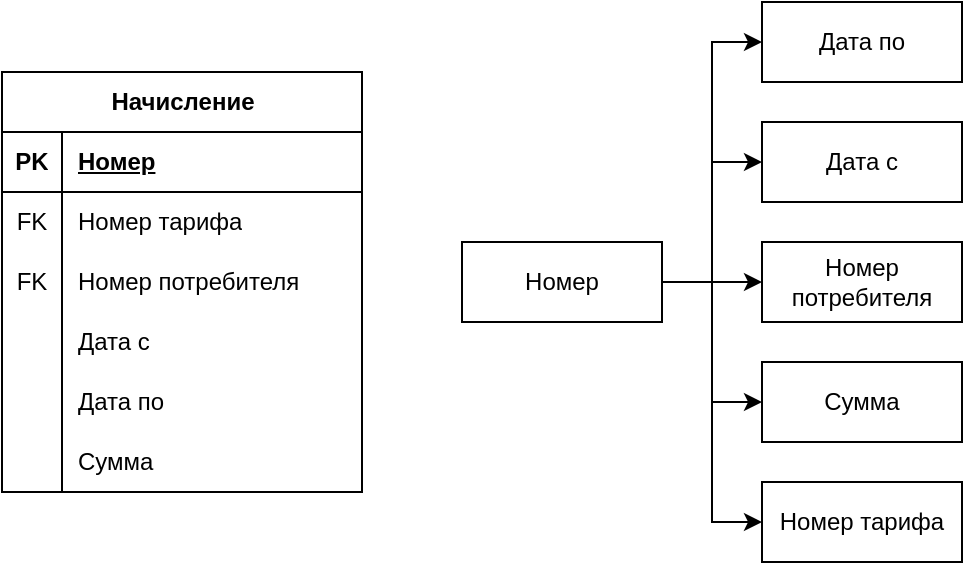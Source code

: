 <mxfile version="23.1.5" type="device">
  <diagram name="Страница — 1" id="x2oQpDnORy-dT7_K482B">
    <mxGraphModel dx="792" dy="1236" grid="1" gridSize="10" guides="1" tooltips="1" connect="1" arrows="1" fold="1" page="1" pageScale="1" pageWidth="827" pageHeight="1169" math="0" shadow="0">
      <root>
        <mxCell id="0" />
        <mxCell id="1" parent="0" />
        <mxCell id="T_QbntAHPYRBAHU0QV9V-1" value="Начисление" style="shape=table;startSize=30;container=1;collapsible=1;childLayout=tableLayout;fixedRows=1;rowLines=0;fontStyle=1;align=center;resizeLast=1;html=1;" vertex="1" parent="1">
          <mxGeometry x="460" y="430" width="180" height="210" as="geometry" />
        </mxCell>
        <mxCell id="T_QbntAHPYRBAHU0QV9V-2" value="" style="shape=tableRow;horizontal=0;startSize=0;swimlaneHead=0;swimlaneBody=0;fillColor=none;collapsible=0;dropTarget=0;points=[[0,0.5],[1,0.5]];portConstraint=eastwest;top=0;left=0;right=0;bottom=1;" vertex="1" parent="T_QbntAHPYRBAHU0QV9V-1">
          <mxGeometry y="30" width="180" height="30" as="geometry" />
        </mxCell>
        <mxCell id="T_QbntAHPYRBAHU0QV9V-3" value="PK" style="shape=partialRectangle;connectable=0;fillColor=none;top=0;left=0;bottom=0;right=0;fontStyle=1;overflow=hidden;whiteSpace=wrap;html=1;" vertex="1" parent="T_QbntAHPYRBAHU0QV9V-2">
          <mxGeometry width="30" height="30" as="geometry">
            <mxRectangle width="30" height="30" as="alternateBounds" />
          </mxGeometry>
        </mxCell>
        <mxCell id="T_QbntAHPYRBAHU0QV9V-4" value="Номер" style="shape=partialRectangle;connectable=0;fillColor=none;top=0;left=0;bottom=0;right=0;align=left;spacingLeft=6;fontStyle=5;overflow=hidden;whiteSpace=wrap;html=1;" vertex="1" parent="T_QbntAHPYRBAHU0QV9V-2">
          <mxGeometry x="30" width="150" height="30" as="geometry">
            <mxRectangle width="150" height="30" as="alternateBounds" />
          </mxGeometry>
        </mxCell>
        <mxCell id="T_QbntAHPYRBAHU0QV9V-5" value="" style="shape=tableRow;horizontal=0;startSize=0;swimlaneHead=0;swimlaneBody=0;fillColor=none;collapsible=0;dropTarget=0;points=[[0,0.5],[1,0.5]];portConstraint=eastwest;top=0;left=0;right=0;bottom=0;" vertex="1" parent="T_QbntAHPYRBAHU0QV9V-1">
          <mxGeometry y="60" width="180" height="30" as="geometry" />
        </mxCell>
        <mxCell id="T_QbntAHPYRBAHU0QV9V-6" value="FK" style="shape=partialRectangle;connectable=0;fillColor=none;top=0;left=0;bottom=0;right=0;editable=1;overflow=hidden;whiteSpace=wrap;html=1;" vertex="1" parent="T_QbntAHPYRBAHU0QV9V-5">
          <mxGeometry width="30" height="30" as="geometry">
            <mxRectangle width="30" height="30" as="alternateBounds" />
          </mxGeometry>
        </mxCell>
        <mxCell id="T_QbntAHPYRBAHU0QV9V-7" value="Номер тарифа" style="shape=partialRectangle;connectable=0;fillColor=none;top=0;left=0;bottom=0;right=0;align=left;spacingLeft=6;overflow=hidden;whiteSpace=wrap;html=1;" vertex="1" parent="T_QbntAHPYRBAHU0QV9V-5">
          <mxGeometry x="30" width="150" height="30" as="geometry">
            <mxRectangle width="150" height="30" as="alternateBounds" />
          </mxGeometry>
        </mxCell>
        <mxCell id="T_QbntAHPYRBAHU0QV9V-8" value="" style="shape=tableRow;horizontal=0;startSize=0;swimlaneHead=0;swimlaneBody=0;fillColor=none;collapsible=0;dropTarget=0;points=[[0,0.5],[1,0.5]];portConstraint=eastwest;top=0;left=0;right=0;bottom=0;" vertex="1" parent="T_QbntAHPYRBAHU0QV9V-1">
          <mxGeometry y="90" width="180" height="30" as="geometry" />
        </mxCell>
        <mxCell id="T_QbntAHPYRBAHU0QV9V-9" value="FK" style="shape=partialRectangle;connectable=0;fillColor=none;top=0;left=0;bottom=0;right=0;editable=1;overflow=hidden;whiteSpace=wrap;html=1;" vertex="1" parent="T_QbntAHPYRBAHU0QV9V-8">
          <mxGeometry width="30" height="30" as="geometry">
            <mxRectangle width="30" height="30" as="alternateBounds" />
          </mxGeometry>
        </mxCell>
        <mxCell id="T_QbntAHPYRBAHU0QV9V-10" value="Номер потребителя" style="shape=partialRectangle;connectable=0;fillColor=none;top=0;left=0;bottom=0;right=0;align=left;spacingLeft=6;overflow=hidden;whiteSpace=wrap;html=1;" vertex="1" parent="T_QbntAHPYRBAHU0QV9V-8">
          <mxGeometry x="30" width="150" height="30" as="geometry">
            <mxRectangle width="150" height="30" as="alternateBounds" />
          </mxGeometry>
        </mxCell>
        <mxCell id="T_QbntAHPYRBAHU0QV9V-11" value="" style="shape=tableRow;horizontal=0;startSize=0;swimlaneHead=0;swimlaneBody=0;fillColor=none;collapsible=0;dropTarget=0;points=[[0,0.5],[1,0.5]];portConstraint=eastwest;top=0;left=0;right=0;bottom=0;" vertex="1" parent="T_QbntAHPYRBAHU0QV9V-1">
          <mxGeometry y="120" width="180" height="30" as="geometry" />
        </mxCell>
        <mxCell id="T_QbntAHPYRBAHU0QV9V-12" value="" style="shape=partialRectangle;connectable=0;fillColor=none;top=0;left=0;bottom=0;right=0;editable=1;overflow=hidden;whiteSpace=wrap;html=1;" vertex="1" parent="T_QbntAHPYRBAHU0QV9V-11">
          <mxGeometry width="30" height="30" as="geometry">
            <mxRectangle width="30" height="30" as="alternateBounds" />
          </mxGeometry>
        </mxCell>
        <mxCell id="T_QbntAHPYRBAHU0QV9V-13" value="Дата с" style="shape=partialRectangle;connectable=0;fillColor=none;top=0;left=0;bottom=0;right=0;align=left;spacingLeft=6;overflow=hidden;whiteSpace=wrap;html=1;" vertex="1" parent="T_QbntAHPYRBAHU0QV9V-11">
          <mxGeometry x="30" width="150" height="30" as="geometry">
            <mxRectangle width="150" height="30" as="alternateBounds" />
          </mxGeometry>
        </mxCell>
        <mxCell id="T_QbntAHPYRBAHU0QV9V-14" style="shape=tableRow;horizontal=0;startSize=0;swimlaneHead=0;swimlaneBody=0;fillColor=none;collapsible=0;dropTarget=0;points=[[0,0.5],[1,0.5]];portConstraint=eastwest;top=0;left=0;right=0;bottom=0;" vertex="1" parent="T_QbntAHPYRBAHU0QV9V-1">
          <mxGeometry y="150" width="180" height="30" as="geometry" />
        </mxCell>
        <mxCell id="T_QbntAHPYRBAHU0QV9V-15" style="shape=partialRectangle;connectable=0;fillColor=none;top=0;left=0;bottom=0;right=0;editable=1;overflow=hidden;whiteSpace=wrap;html=1;" vertex="1" parent="T_QbntAHPYRBAHU0QV9V-14">
          <mxGeometry width="30" height="30" as="geometry">
            <mxRectangle width="30" height="30" as="alternateBounds" />
          </mxGeometry>
        </mxCell>
        <mxCell id="T_QbntAHPYRBAHU0QV9V-16" value="Дата по" style="shape=partialRectangle;connectable=0;fillColor=none;top=0;left=0;bottom=0;right=0;align=left;spacingLeft=6;overflow=hidden;whiteSpace=wrap;html=1;" vertex="1" parent="T_QbntAHPYRBAHU0QV9V-14">
          <mxGeometry x="30" width="150" height="30" as="geometry">
            <mxRectangle width="150" height="30" as="alternateBounds" />
          </mxGeometry>
        </mxCell>
        <mxCell id="T_QbntAHPYRBAHU0QV9V-17" style="shape=tableRow;horizontal=0;startSize=0;swimlaneHead=0;swimlaneBody=0;fillColor=none;collapsible=0;dropTarget=0;points=[[0,0.5],[1,0.5]];portConstraint=eastwest;top=0;left=0;right=0;bottom=0;" vertex="1" parent="T_QbntAHPYRBAHU0QV9V-1">
          <mxGeometry y="180" width="180" height="30" as="geometry" />
        </mxCell>
        <mxCell id="T_QbntAHPYRBAHU0QV9V-18" style="shape=partialRectangle;connectable=0;fillColor=none;top=0;left=0;bottom=0;right=0;editable=1;overflow=hidden;whiteSpace=wrap;html=1;" vertex="1" parent="T_QbntAHPYRBAHU0QV9V-17">
          <mxGeometry width="30" height="30" as="geometry">
            <mxRectangle width="30" height="30" as="alternateBounds" />
          </mxGeometry>
        </mxCell>
        <mxCell id="T_QbntAHPYRBAHU0QV9V-19" value="Сумма" style="shape=partialRectangle;connectable=0;fillColor=none;top=0;left=0;bottom=0;right=0;align=left;spacingLeft=6;overflow=hidden;whiteSpace=wrap;html=1;" vertex="1" parent="T_QbntAHPYRBAHU0QV9V-17">
          <mxGeometry x="30" width="150" height="30" as="geometry">
            <mxRectangle width="150" height="30" as="alternateBounds" />
          </mxGeometry>
        </mxCell>
        <mxCell id="T_QbntAHPYRBAHU0QV9V-27" style="edgeStyle=orthogonalEdgeStyle;rounded=0;orthogonalLoop=1;jettySize=auto;html=1;entryX=0;entryY=0.5;entryDx=0;entryDy=0;" edge="1" parent="1" source="T_QbntAHPYRBAHU0QV9V-21" target="T_QbntAHPYRBAHU0QV9V-25">
          <mxGeometry relative="1" as="geometry" />
        </mxCell>
        <mxCell id="T_QbntAHPYRBAHU0QV9V-28" style="edgeStyle=orthogonalEdgeStyle;rounded=0;orthogonalLoop=1;jettySize=auto;html=1;entryX=0;entryY=0.5;entryDx=0;entryDy=0;" edge="1" parent="1" source="T_QbntAHPYRBAHU0QV9V-21" target="T_QbntAHPYRBAHU0QV9V-24">
          <mxGeometry relative="1" as="geometry" />
        </mxCell>
        <mxCell id="T_QbntAHPYRBAHU0QV9V-29" style="edgeStyle=orthogonalEdgeStyle;rounded=0;orthogonalLoop=1;jettySize=auto;html=1;entryX=0;entryY=0.5;entryDx=0;entryDy=0;" edge="1" parent="1" source="T_QbntAHPYRBAHU0QV9V-21" target="T_QbntAHPYRBAHU0QV9V-23">
          <mxGeometry relative="1" as="geometry" />
        </mxCell>
        <mxCell id="T_QbntAHPYRBAHU0QV9V-30" style="edgeStyle=orthogonalEdgeStyle;rounded=0;orthogonalLoop=1;jettySize=auto;html=1;entryX=0;entryY=0.5;entryDx=0;entryDy=0;" edge="1" parent="1" source="T_QbntAHPYRBAHU0QV9V-21" target="T_QbntAHPYRBAHU0QV9V-26">
          <mxGeometry relative="1" as="geometry" />
        </mxCell>
        <mxCell id="T_QbntAHPYRBAHU0QV9V-31" style="edgeStyle=orthogonalEdgeStyle;rounded=0;orthogonalLoop=1;jettySize=auto;html=1;entryX=0;entryY=0.5;entryDx=0;entryDy=0;" edge="1" parent="1" source="T_QbntAHPYRBAHU0QV9V-21" target="T_QbntAHPYRBAHU0QV9V-22">
          <mxGeometry relative="1" as="geometry" />
        </mxCell>
        <mxCell id="T_QbntAHPYRBAHU0QV9V-21" value="Номер" style="whiteSpace=wrap;html=1;align=center;" vertex="1" parent="1">
          <mxGeometry x="690" y="515" width="100" height="40" as="geometry" />
        </mxCell>
        <mxCell id="T_QbntAHPYRBAHU0QV9V-22" value="Номер тарифа" style="whiteSpace=wrap;html=1;align=center;" vertex="1" parent="1">
          <mxGeometry x="840" y="635" width="100" height="40" as="geometry" />
        </mxCell>
        <mxCell id="T_QbntAHPYRBAHU0QV9V-23" value="Номер потребителя" style="whiteSpace=wrap;html=1;align=center;" vertex="1" parent="1">
          <mxGeometry x="840" y="515" width="100" height="40" as="geometry" />
        </mxCell>
        <mxCell id="T_QbntAHPYRBAHU0QV9V-24" value="Дата с" style="whiteSpace=wrap;html=1;align=center;" vertex="1" parent="1">
          <mxGeometry x="840" y="455" width="100" height="40" as="geometry" />
        </mxCell>
        <mxCell id="T_QbntAHPYRBAHU0QV9V-25" value="Дата по" style="whiteSpace=wrap;html=1;align=center;" vertex="1" parent="1">
          <mxGeometry x="840" y="395" width="100" height="40" as="geometry" />
        </mxCell>
        <mxCell id="T_QbntAHPYRBAHU0QV9V-26" value="Сумма" style="whiteSpace=wrap;html=1;align=center;" vertex="1" parent="1">
          <mxGeometry x="840" y="575" width="100" height="40" as="geometry" />
        </mxCell>
      </root>
    </mxGraphModel>
  </diagram>
</mxfile>
